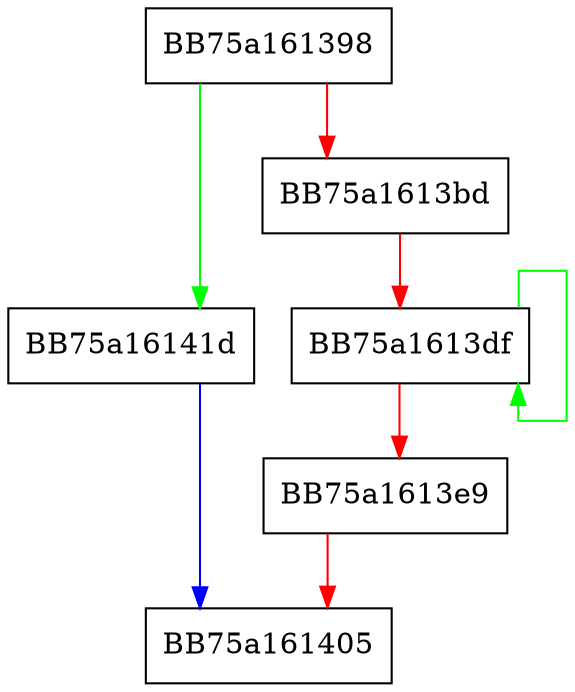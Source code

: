 digraph luaV_tostring {
  node [shape="box"];
  graph [splines=ortho];
  BB75a161398 -> BB75a16141d [color="green"];
  BB75a161398 -> BB75a1613bd [color="red"];
  BB75a1613bd -> BB75a1613df [color="red"];
  BB75a1613df -> BB75a1613df [color="green"];
  BB75a1613df -> BB75a1613e9 [color="red"];
  BB75a1613e9 -> BB75a161405 [color="red"];
  BB75a16141d -> BB75a161405 [color="blue"];
}